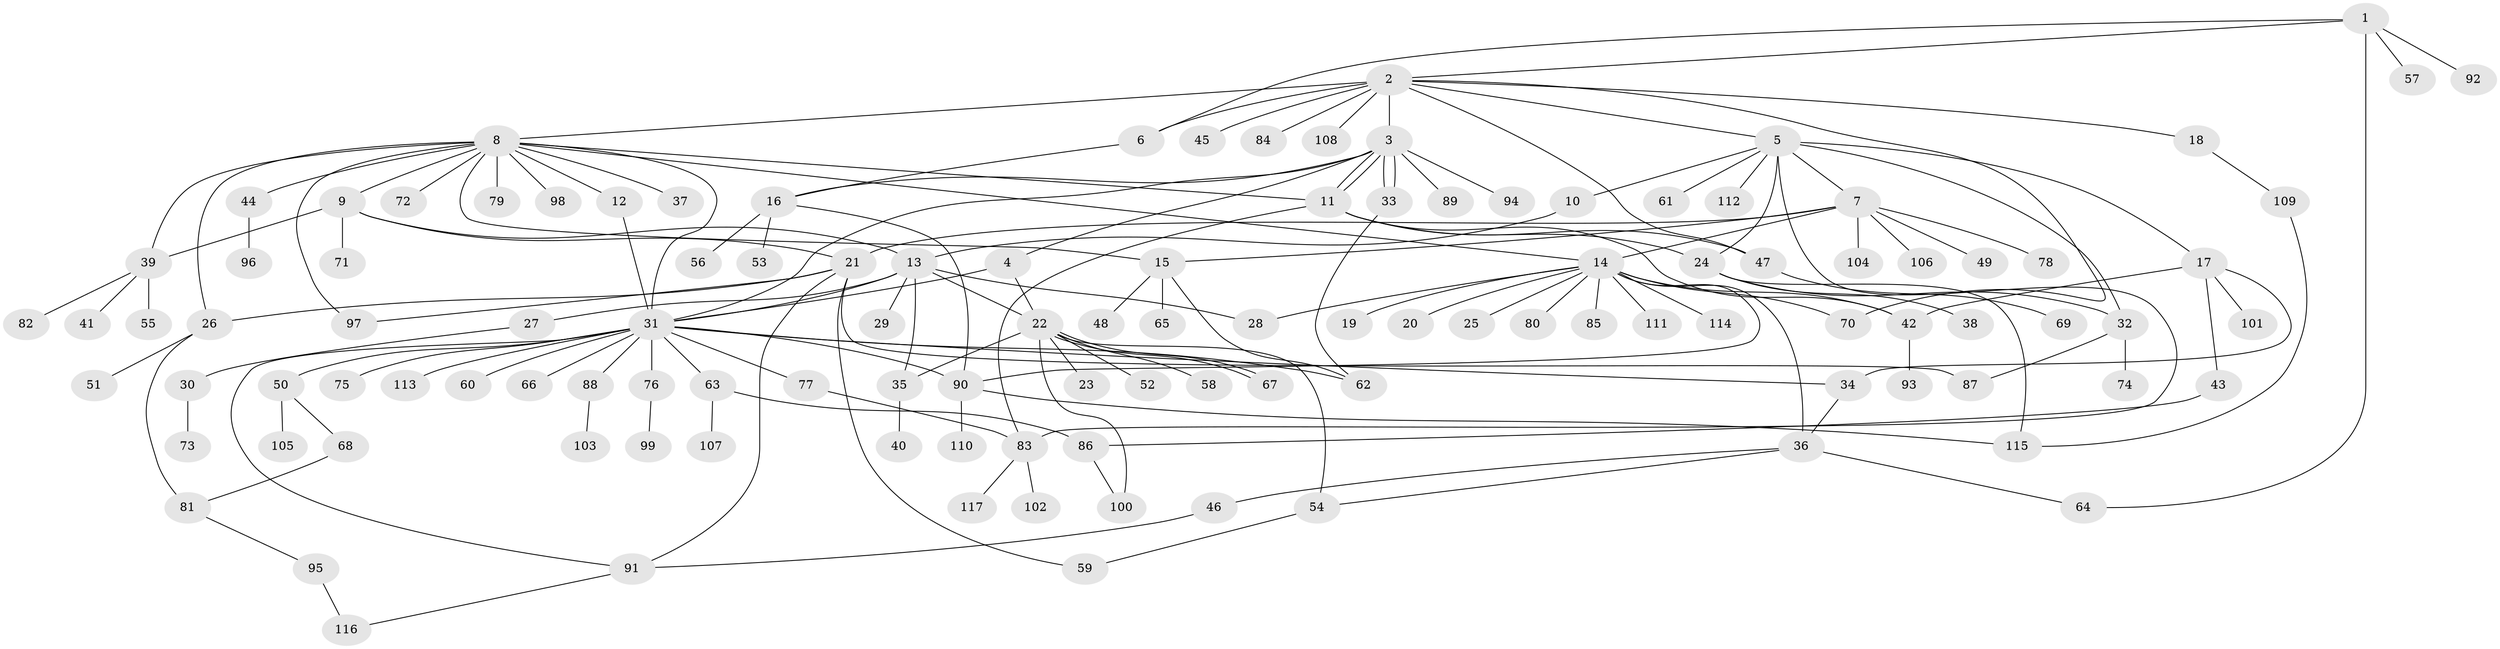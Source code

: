 // coarse degree distribution, {5: 0.0449438202247191, 9: 0.02247191011235955, 13: 0.033707865168539325, 3: 0.12359550561797752, 7: 0.011235955056179775, 14: 0.011235955056179775, 2: 0.14606741573033707, 8: 0.011235955056179775, 4: 0.056179775280898875, 1: 0.5056179775280899, 6: 0.02247191011235955, 18: 0.011235955056179775}
// Generated by graph-tools (version 1.1) at 2025/23/03/03/25 07:23:53]
// undirected, 117 vertices, 162 edges
graph export_dot {
graph [start="1"]
  node [color=gray90,style=filled];
  1;
  2;
  3;
  4;
  5;
  6;
  7;
  8;
  9;
  10;
  11;
  12;
  13;
  14;
  15;
  16;
  17;
  18;
  19;
  20;
  21;
  22;
  23;
  24;
  25;
  26;
  27;
  28;
  29;
  30;
  31;
  32;
  33;
  34;
  35;
  36;
  37;
  38;
  39;
  40;
  41;
  42;
  43;
  44;
  45;
  46;
  47;
  48;
  49;
  50;
  51;
  52;
  53;
  54;
  55;
  56;
  57;
  58;
  59;
  60;
  61;
  62;
  63;
  64;
  65;
  66;
  67;
  68;
  69;
  70;
  71;
  72;
  73;
  74;
  75;
  76;
  77;
  78;
  79;
  80;
  81;
  82;
  83;
  84;
  85;
  86;
  87;
  88;
  89;
  90;
  91;
  92;
  93;
  94;
  95;
  96;
  97;
  98;
  99;
  100;
  101;
  102;
  103;
  104;
  105;
  106;
  107;
  108;
  109;
  110;
  111;
  112;
  113;
  114;
  115;
  116;
  117;
  1 -- 2;
  1 -- 6;
  1 -- 57;
  1 -- 64;
  1 -- 92;
  2 -- 3;
  2 -- 5;
  2 -- 6;
  2 -- 8;
  2 -- 18;
  2 -- 45;
  2 -- 47;
  2 -- 70;
  2 -- 84;
  2 -- 108;
  3 -- 4;
  3 -- 11;
  3 -- 11;
  3 -- 16;
  3 -- 31;
  3 -- 33;
  3 -- 33;
  3 -- 89;
  3 -- 94;
  4 -- 22;
  4 -- 31;
  5 -- 7;
  5 -- 10;
  5 -- 17;
  5 -- 24;
  5 -- 32;
  5 -- 61;
  5 -- 83;
  5 -- 112;
  6 -- 16;
  7 -- 14;
  7 -- 15;
  7 -- 21;
  7 -- 49;
  7 -- 78;
  7 -- 104;
  7 -- 106;
  8 -- 9;
  8 -- 11;
  8 -- 12;
  8 -- 14;
  8 -- 15;
  8 -- 26;
  8 -- 31;
  8 -- 37;
  8 -- 39;
  8 -- 44;
  8 -- 72;
  8 -- 79;
  8 -- 97;
  8 -- 98;
  9 -- 13;
  9 -- 21;
  9 -- 39;
  9 -- 71;
  10 -- 13;
  11 -- 24;
  11 -- 42;
  11 -- 47;
  11 -- 83;
  12 -- 31;
  13 -- 22;
  13 -- 27;
  13 -- 28;
  13 -- 29;
  13 -- 31;
  13 -- 35;
  14 -- 19;
  14 -- 20;
  14 -- 25;
  14 -- 28;
  14 -- 36;
  14 -- 42;
  14 -- 70;
  14 -- 80;
  14 -- 85;
  14 -- 90;
  14 -- 111;
  14 -- 114;
  15 -- 48;
  15 -- 62;
  15 -- 65;
  16 -- 53;
  16 -- 56;
  16 -- 90;
  17 -- 34;
  17 -- 42;
  17 -- 43;
  17 -- 101;
  18 -- 109;
  21 -- 26;
  21 -- 59;
  21 -- 87;
  21 -- 91;
  21 -- 97;
  22 -- 23;
  22 -- 35;
  22 -- 52;
  22 -- 54;
  22 -- 58;
  22 -- 67;
  22 -- 67;
  22 -- 100;
  24 -- 32;
  24 -- 38;
  24 -- 115;
  26 -- 51;
  26 -- 81;
  27 -- 30;
  30 -- 73;
  31 -- 34;
  31 -- 50;
  31 -- 60;
  31 -- 62;
  31 -- 63;
  31 -- 66;
  31 -- 75;
  31 -- 76;
  31 -- 77;
  31 -- 88;
  31 -- 90;
  31 -- 91;
  31 -- 113;
  32 -- 74;
  32 -- 87;
  33 -- 62;
  34 -- 36;
  35 -- 40;
  36 -- 46;
  36 -- 54;
  36 -- 64;
  39 -- 41;
  39 -- 55;
  39 -- 82;
  42 -- 93;
  43 -- 86;
  44 -- 96;
  46 -- 91;
  47 -- 69;
  50 -- 68;
  50 -- 105;
  54 -- 59;
  63 -- 86;
  63 -- 107;
  68 -- 81;
  76 -- 99;
  77 -- 83;
  81 -- 95;
  83 -- 102;
  83 -- 117;
  86 -- 100;
  88 -- 103;
  90 -- 110;
  90 -- 115;
  91 -- 116;
  95 -- 116;
  109 -- 115;
}
